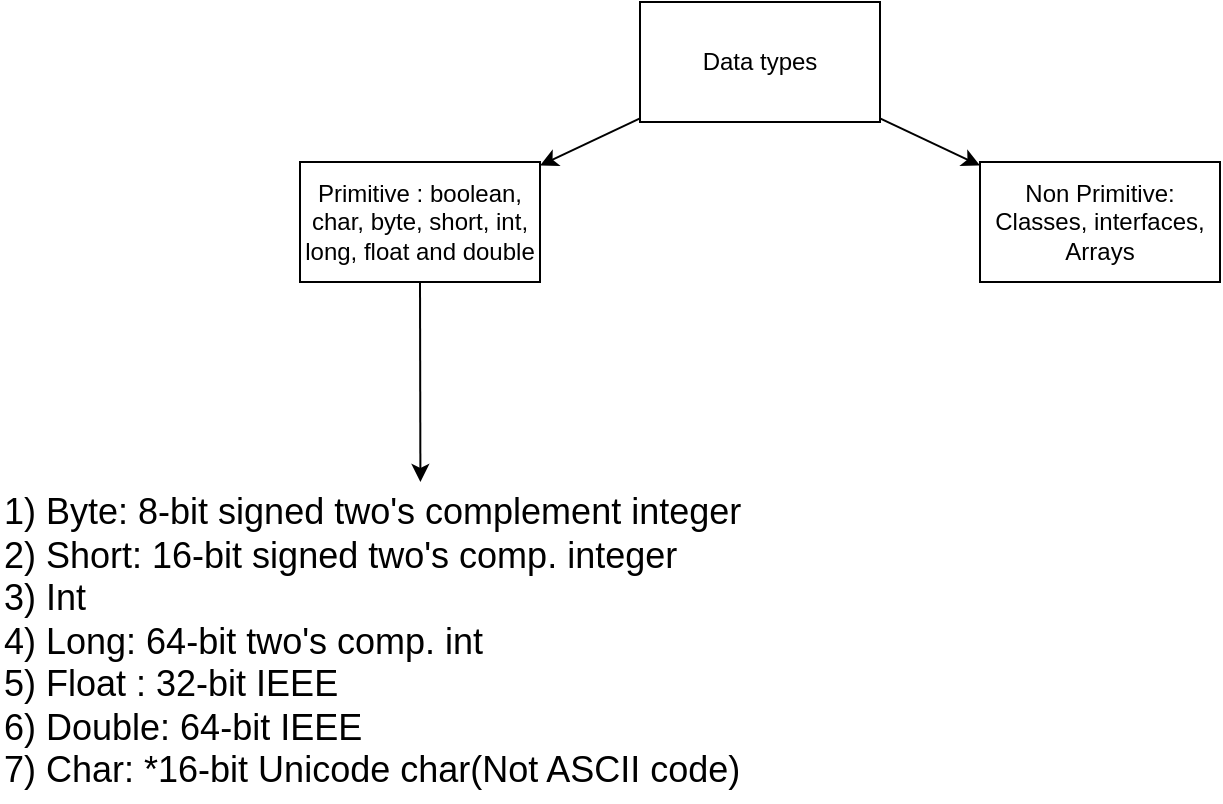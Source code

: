 <mxfile>
    <diagram id="dTRbDt7pbER6D3lKkoCj" name="Page-1">
        <mxGraphModel dx="816" dy="738" grid="1" gridSize="10" guides="1" tooltips="1" connect="1" arrows="1" fold="1" page="1" pageScale="1" pageWidth="850" pageHeight="1100" math="0" shadow="0">
            <root>
                <mxCell id="0"/>
                <mxCell id="1" parent="0"/>
                <mxCell id="9" value="" style="edgeStyle=none;html=1;" edge="1" parent="1" source="4" target="8">
                    <mxGeometry relative="1" as="geometry"/>
                </mxCell>
                <mxCell id="12" value="" style="edgeStyle=none;html=1;fontSize=14;" edge="1" parent="1" source="4" target="11">
                    <mxGeometry relative="1" as="geometry"/>
                </mxCell>
                <mxCell id="4" value="Data types" style="whiteSpace=wrap;html=1;" vertex="1" parent="1">
                    <mxGeometry x="350" y="80" width="120" height="60" as="geometry"/>
                </mxCell>
                <mxCell id="15" style="edgeStyle=none;html=1;exitX=0.5;exitY=1;exitDx=0;exitDy=0;entryX=0.539;entryY=0;entryDx=0;entryDy=0;entryPerimeter=0;fontFamily=Helvetica;fontSize=14;fontColor=default;" edge="1" parent="1" source="8" target="14">
                    <mxGeometry relative="1" as="geometry"/>
                </mxCell>
                <mxCell id="8" value="Primitive : boolean, char, byte, short, int, long, float and double" style="whiteSpace=wrap;html=1;" vertex="1" parent="1">
                    <mxGeometry x="180" y="160" width="120" height="60" as="geometry"/>
                </mxCell>
                <mxCell id="11" value="Non Primitive: Classes, interfaces, Arrays" style="whiteSpace=wrap;html=1;" vertex="1" parent="1">
                    <mxGeometry x="520" y="160" width="120" height="60" as="geometry"/>
                </mxCell>
                <mxCell id="14" value="&lt;font style=&quot;font-size: 18px;&quot;&gt;1) Byte: 8-bit signed two's complement integer&lt;br&gt;2) Short: 16-bit signed two's comp. integer&lt;br&gt;3) Int&lt;br&gt;4) Long: 64-bit two's comp. int&lt;br&gt;5) Float : 32-bit IEEE&lt;br&gt;6) Double: 64-bit IEEE&lt;br&gt;7) Char: *16-bit Unicode char(Not ASCII code)&lt;br&gt;&lt;/font&gt;" style="text;html=1;align=left;verticalAlign=middle;resizable=0;points=[];autosize=1;strokeColor=none;fillColor=none;fontSize=14;" vertex="1" parent="1">
                    <mxGeometry x="30" y="320" width="390" height="160" as="geometry"/>
                </mxCell>
            </root>
        </mxGraphModel>
    </diagram>
</mxfile>